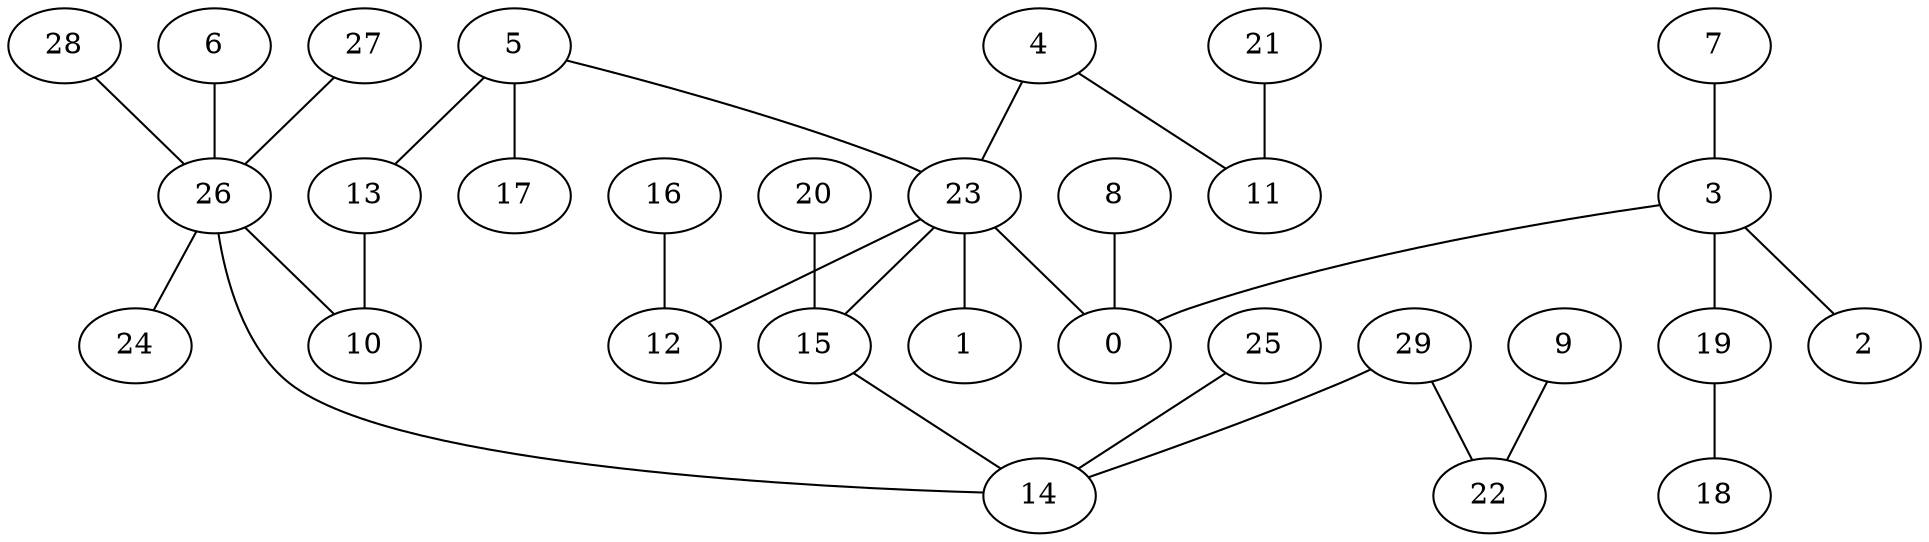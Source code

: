 digraph GG_graph {

subgraph G_graph {
edge [color = black]
"8" -> "0" [dir = none]
"28" -> "26" [dir = none]
"4" -> "11" [dir = none]
"4" -> "23" [dir = none]
"19" -> "18" [dir = none]
"26" -> "24" [dir = none]
"26" -> "10" [dir = none]
"26" -> "14" [dir = none]
"6" -> "26" [dir = none]
"3" -> "2" [dir = none]
"3" -> "19" [dir = none]
"3" -> "0" [dir = none]
"16" -> "12" [dir = none]
"21" -> "11" [dir = none]
"23" -> "1" [dir = none]
"23" -> "12" [dir = none]
"23" -> "0" [dir = none]
"23" -> "15" [dir = none]
"7" -> "3" [dir = none]
"27" -> "26" [dir = none]
"9" -> "22" [dir = none]
"15" -> "14" [dir = none]
"29" -> "22" [dir = none]
"29" -> "14" [dir = none]
"20" -> "15" [dir = none]
"25" -> "14" [dir = none]
"5" -> "17" [dir = none]
"5" -> "13" [dir = none]
"5" -> "23" [dir = none]
"13" -> "10" [dir = none]
}

}
